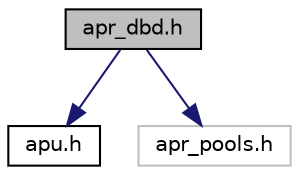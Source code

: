 digraph "apr_dbd.h"
{
  edge [fontname="Helvetica",fontsize="10",labelfontname="Helvetica",labelfontsize="10"];
  node [fontname="Helvetica",fontsize="10",shape=record];
  Node0 [label="apr_dbd.h",height=0.2,width=0.4,color="black", fillcolor="grey75", style="filled", fontcolor="black"];
  Node0 -> Node1 [color="midnightblue",fontsize="10",style="solid",fontname="Helvetica"];
  Node1 [label="apu.h",height=0.2,width=0.4,color="black", fillcolor="white", style="filled",URL="$apu_8h_source.html"];
  Node0 -> Node2 [color="midnightblue",fontsize="10",style="solid",fontname="Helvetica"];
  Node2 [label="apr_pools.h",height=0.2,width=0.4,color="grey75", fillcolor="white", style="filled"];
}

